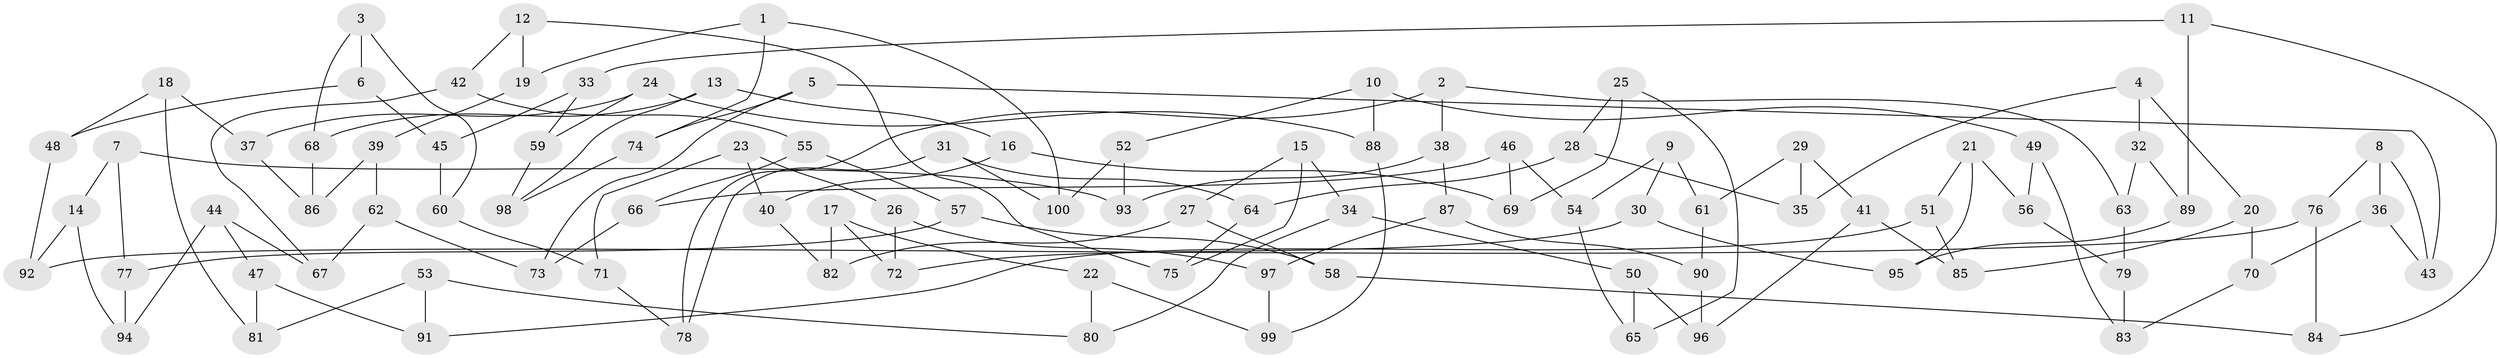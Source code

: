 // Generated by graph-tools (version 1.1) at 2025/39/02/21/25 10:39:00]
// undirected, 100 vertices, 150 edges
graph export_dot {
graph [start="1"]
  node [color=gray90,style=filled];
  1;
  2;
  3;
  4;
  5;
  6;
  7;
  8;
  9;
  10;
  11;
  12;
  13;
  14;
  15;
  16;
  17;
  18;
  19;
  20;
  21;
  22;
  23;
  24;
  25;
  26;
  27;
  28;
  29;
  30;
  31;
  32;
  33;
  34;
  35;
  36;
  37;
  38;
  39;
  40;
  41;
  42;
  43;
  44;
  45;
  46;
  47;
  48;
  49;
  50;
  51;
  52;
  53;
  54;
  55;
  56;
  57;
  58;
  59;
  60;
  61;
  62;
  63;
  64;
  65;
  66;
  67;
  68;
  69;
  70;
  71;
  72;
  73;
  74;
  75;
  76;
  77;
  78;
  79;
  80;
  81;
  82;
  83;
  84;
  85;
  86;
  87;
  88;
  89;
  90;
  91;
  92;
  93;
  94;
  95;
  96;
  97;
  98;
  99;
  100;
  1 -- 74;
  1 -- 100;
  1 -- 19;
  2 -- 38;
  2 -- 63;
  2 -- 78;
  3 -- 68;
  3 -- 6;
  3 -- 60;
  4 -- 32;
  4 -- 35;
  4 -- 20;
  5 -- 73;
  5 -- 74;
  5 -- 43;
  6 -- 45;
  6 -- 48;
  7 -- 93;
  7 -- 14;
  7 -- 77;
  8 -- 76;
  8 -- 36;
  8 -- 43;
  9 -- 61;
  9 -- 54;
  9 -- 30;
  10 -- 49;
  10 -- 88;
  10 -- 52;
  11 -- 84;
  11 -- 89;
  11 -- 33;
  12 -- 75;
  12 -- 19;
  12 -- 42;
  13 -- 16;
  13 -- 68;
  13 -- 98;
  14 -- 92;
  14 -- 94;
  15 -- 34;
  15 -- 75;
  15 -- 27;
  16 -- 40;
  16 -- 69;
  17 -- 82;
  17 -- 22;
  17 -- 72;
  18 -- 48;
  18 -- 81;
  18 -- 37;
  19 -- 39;
  20 -- 70;
  20 -- 85;
  21 -- 95;
  21 -- 51;
  21 -- 56;
  22 -- 99;
  22 -- 80;
  23 -- 26;
  23 -- 71;
  23 -- 40;
  24 -- 37;
  24 -- 59;
  24 -- 88;
  25 -- 65;
  25 -- 28;
  25 -- 69;
  26 -- 97;
  26 -- 72;
  27 -- 58;
  27 -- 82;
  28 -- 64;
  28 -- 35;
  29 -- 41;
  29 -- 61;
  29 -- 35;
  30 -- 72;
  30 -- 95;
  31 -- 100;
  31 -- 78;
  31 -- 64;
  32 -- 89;
  32 -- 63;
  33 -- 45;
  33 -- 59;
  34 -- 50;
  34 -- 80;
  36 -- 43;
  36 -- 70;
  37 -- 86;
  38 -- 93;
  38 -- 87;
  39 -- 62;
  39 -- 86;
  40 -- 82;
  41 -- 96;
  41 -- 85;
  42 -- 55;
  42 -- 67;
  44 -- 67;
  44 -- 94;
  44 -- 47;
  45 -- 60;
  46 -- 54;
  46 -- 69;
  46 -- 66;
  47 -- 91;
  47 -- 81;
  48 -- 92;
  49 -- 56;
  49 -- 83;
  50 -- 65;
  50 -- 96;
  51 -- 91;
  51 -- 85;
  52 -- 93;
  52 -- 100;
  53 -- 91;
  53 -- 81;
  53 -- 80;
  54 -- 65;
  55 -- 66;
  55 -- 57;
  56 -- 79;
  57 -- 58;
  57 -- 77;
  58 -- 84;
  59 -- 98;
  60 -- 71;
  61 -- 90;
  62 -- 73;
  62 -- 67;
  63 -- 79;
  64 -- 75;
  66 -- 73;
  68 -- 86;
  70 -- 83;
  71 -- 78;
  74 -- 98;
  76 -- 84;
  76 -- 92;
  77 -- 94;
  79 -- 83;
  87 -- 97;
  87 -- 90;
  88 -- 99;
  89 -- 95;
  90 -- 96;
  97 -- 99;
}
